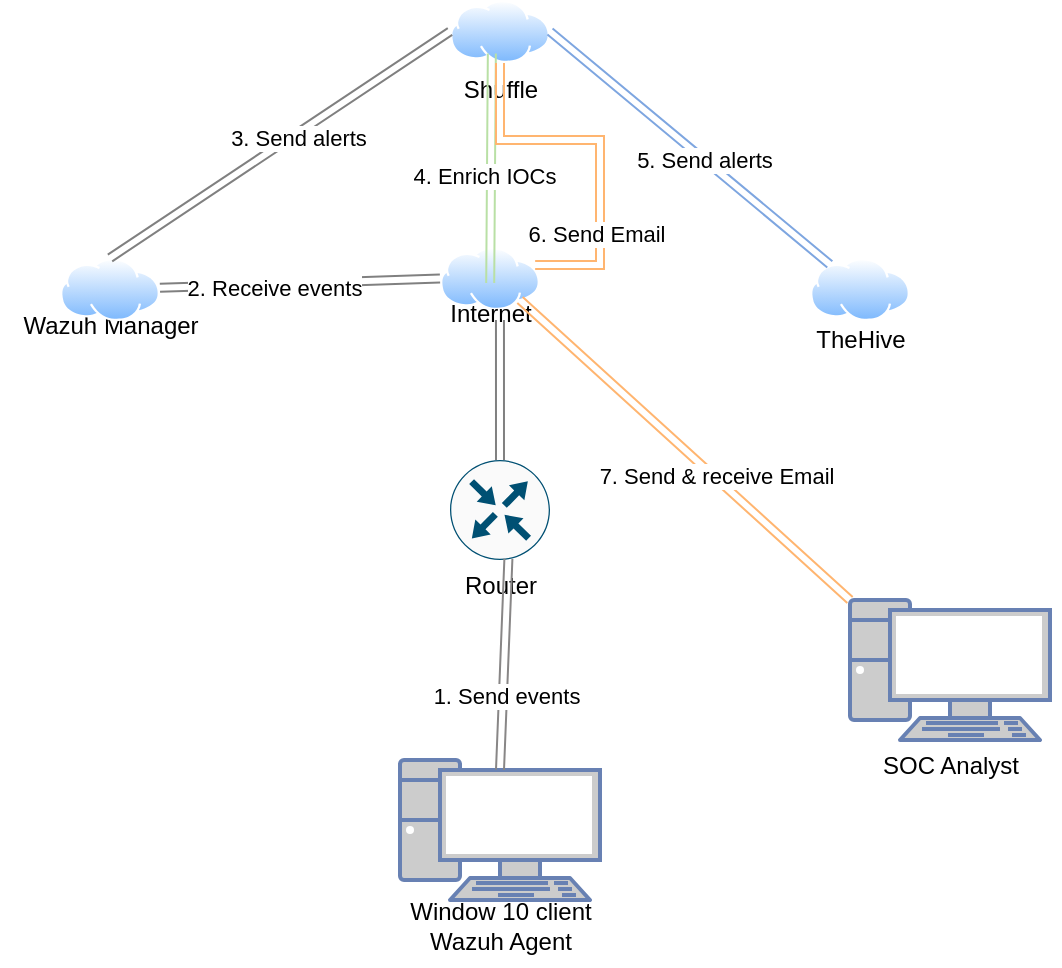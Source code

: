 <mxfile version="26.1.3">
  <diagram name="Page-1" id="pqWXm5i6kp7MMDSexmiv">
    <mxGraphModel dx="651" dy="696" grid="1" gridSize="10" guides="1" tooltips="1" connect="1" arrows="1" fold="1" page="1" pageScale="1" pageWidth="850" pageHeight="1100" math="0" shadow="0">
      <root>
        <mxCell id="0" />
        <mxCell id="1" parent="0" />
        <mxCell id="c5EZf8_61AzU6FCxs0_6-3" value="" style="sketch=0;points=[[0.5,0,0],[1,0.5,0],[0.5,1,0],[0,0.5,0],[0.145,0.145,0],[0.856,0.145,0],[0.855,0.856,0],[0.145,0.855,0]];verticalLabelPosition=bottom;html=1;verticalAlign=top;aspect=fixed;align=center;pointerEvents=1;shape=mxgraph.cisco19.rect;prIcon=router;fillColor=#FAFAFA;strokeColor=#005073;" vertex="1" parent="1">
          <mxGeometry x="275" y="320" width="50" height="50" as="geometry" />
        </mxCell>
        <mxCell id="c5EZf8_61AzU6FCxs0_6-15" value="" style="group" vertex="1" connectable="0" parent="1">
          <mxGeometry x="245" y="470" width="110" height="103" as="geometry" />
        </mxCell>
        <mxCell id="c5EZf8_61AzU6FCxs0_6-1" value="" style="fontColor=#0066CC;verticalAlign=top;verticalLabelPosition=bottom;labelPosition=center;align=center;html=1;outlineConnect=0;fillColor=#CCCCCC;strokeColor=#6881B3;gradientColor=none;gradientDirection=north;strokeWidth=2;shape=mxgraph.networks.pc;" vertex="1" parent="c5EZf8_61AzU6FCxs0_6-15">
          <mxGeometry x="5" width="100" height="70" as="geometry" />
        </mxCell>
        <mxCell id="c5EZf8_61AzU6FCxs0_6-4" value="Window 10 client&lt;div&gt;Wazuh Agent&lt;/div&gt;" style="text;html=1;align=center;verticalAlign=middle;resizable=0;points=[];autosize=1;strokeColor=none;fillColor=none;" vertex="1" parent="c5EZf8_61AzU6FCxs0_6-15">
          <mxGeometry y="63" width="110" height="40" as="geometry" />
        </mxCell>
        <mxCell id="c5EZf8_61AzU6FCxs0_6-16" value="" style="group" vertex="1" connectable="0" parent="1">
          <mxGeometry x="270" y="90" width="60" height="60" as="geometry" />
        </mxCell>
        <mxCell id="c5EZf8_61AzU6FCxs0_6-9" value="Shuffle" style="text;html=1;align=center;verticalAlign=middle;resizable=0;points=[];autosize=1;strokeColor=none;fillColor=none;" vertex="1" parent="c5EZf8_61AzU6FCxs0_6-16">
          <mxGeometry y="30" width="60" height="30" as="geometry" />
        </mxCell>
        <mxCell id="c5EZf8_61AzU6FCxs0_6-10" value="" style="image;aspect=fixed;perimeter=ellipsePerimeter;html=1;align=center;shadow=0;dashed=0;spacingTop=3;image=img/lib/active_directory/internet_cloud.svg;" vertex="1" parent="c5EZf8_61AzU6FCxs0_6-16">
          <mxGeometry x="5" width="50" height="31.5" as="geometry" />
        </mxCell>
        <mxCell id="c5EZf8_61AzU6FCxs0_6-17" value="" style="group" vertex="1" connectable="0" parent="1">
          <mxGeometry x="265" y="213.5" width="60" height="48" as="geometry" />
        </mxCell>
        <mxCell id="c5EZf8_61AzU6FCxs0_6-6" value="" style="image;aspect=fixed;perimeter=ellipsePerimeter;html=1;align=center;shadow=0;dashed=0;spacingTop=3;image=img/lib/active_directory/internet_cloud.svg;" vertex="1" parent="c5EZf8_61AzU6FCxs0_6-17">
          <mxGeometry x="5" width="50" height="31.5" as="geometry" />
        </mxCell>
        <mxCell id="c5EZf8_61AzU6FCxs0_6-8" value="Internet" style="text;html=1;align=center;verticalAlign=middle;resizable=0;points=[];autosize=1;strokeColor=none;fillColor=none;" vertex="1" parent="c5EZf8_61AzU6FCxs0_6-17">
          <mxGeometry y="18" width="60" height="30" as="geometry" />
        </mxCell>
        <mxCell id="c5EZf8_61AzU6FCxs0_6-18" value="" style="group" vertex="1" connectable="0" parent="1">
          <mxGeometry x="445" y="219" width="70" height="56" as="geometry" />
        </mxCell>
        <mxCell id="c5EZf8_61AzU6FCxs0_6-11" value="TheHive" style="text;html=1;align=center;verticalAlign=middle;resizable=0;points=[];autosize=1;strokeColor=none;fillColor=none;" vertex="1" parent="c5EZf8_61AzU6FCxs0_6-18">
          <mxGeometry y="26" width="70" height="30" as="geometry" />
        </mxCell>
        <mxCell id="c5EZf8_61AzU6FCxs0_6-12" value="" style="image;aspect=fixed;perimeter=ellipsePerimeter;html=1;align=center;shadow=0;dashed=0;spacingTop=3;image=img/lib/active_directory/internet_cloud.svg;" vertex="1" parent="c5EZf8_61AzU6FCxs0_6-18">
          <mxGeometry x="10" width="50" height="31.5" as="geometry" />
        </mxCell>
        <mxCell id="c5EZf8_61AzU6FCxs0_6-19" value="" style="group" vertex="1" connectable="0" parent="1">
          <mxGeometry x="470" y="390" width="110" height="103" as="geometry" />
        </mxCell>
        <mxCell id="c5EZf8_61AzU6FCxs0_6-20" value="" style="fontColor=#0066CC;verticalAlign=top;verticalLabelPosition=bottom;labelPosition=center;align=center;html=1;outlineConnect=0;fillColor=#CCCCCC;strokeColor=#6881B3;gradientColor=none;gradientDirection=north;strokeWidth=2;shape=mxgraph.networks.pc;" vertex="1" parent="c5EZf8_61AzU6FCxs0_6-19">
          <mxGeometry x="5" width="100" height="70" as="geometry" />
        </mxCell>
        <mxCell id="c5EZf8_61AzU6FCxs0_6-21" value="SOC Analyst" style="text;html=1;align=center;verticalAlign=middle;resizable=0;points=[];autosize=1;strokeColor=none;fillColor=none;" vertex="1" parent="c5EZf8_61AzU6FCxs0_6-19">
          <mxGeometry x="10" y="68" width="90" height="30" as="geometry" />
        </mxCell>
        <mxCell id="c5EZf8_61AzU6FCxs0_6-22" value="Router" style="text;html=1;align=center;verticalAlign=middle;resizable=0;points=[];autosize=1;strokeColor=none;fillColor=none;" vertex="1" parent="1">
          <mxGeometry x="270" y="368" width="60" height="30" as="geometry" />
        </mxCell>
        <mxCell id="c5EZf8_61AzU6FCxs0_6-24" style="rounded=0;orthogonalLoop=1;jettySize=auto;html=1;exitX=0.5;exitY=0.07;exitDx=0;exitDy=0;exitPerimeter=0;entryX=0.57;entryY=0.047;entryDx=0;entryDy=0;entryPerimeter=0;shape=link;fillColor=#f5f5f5;strokeColor=light-dark(#888686, #959595);" edge="1" parent="1" source="c5EZf8_61AzU6FCxs0_6-1" target="c5EZf8_61AzU6FCxs0_6-22">
          <mxGeometry relative="1" as="geometry" />
        </mxCell>
        <mxCell id="c5EZf8_61AzU6FCxs0_6-25" value="1. Send events" style="edgeLabel;html=1;align=center;verticalAlign=middle;resizable=0;points=[];" vertex="1" connectable="0" parent="c5EZf8_61AzU6FCxs0_6-24">
          <mxGeometry x="-0.293" y="-1" relative="1" as="geometry">
            <mxPoint as="offset" />
          </mxGeometry>
        </mxCell>
        <mxCell id="c5EZf8_61AzU6FCxs0_6-26" value="" style="group" vertex="1" connectable="0" parent="1">
          <mxGeometry x="50" y="219" width="110" height="51.5" as="geometry" />
        </mxCell>
        <mxCell id="c5EZf8_61AzU6FCxs0_6-13" value="Wazuh Manager" style="text;html=1;align=center;verticalAlign=middle;resizable=0;points=[];autosize=1;strokeColor=none;fillColor=none;" vertex="1" parent="c5EZf8_61AzU6FCxs0_6-26">
          <mxGeometry y="19.312" width="110" height="30" as="geometry" />
        </mxCell>
        <mxCell id="c5EZf8_61AzU6FCxs0_6-14" value="" style="image;aspect=fixed;perimeter=ellipsePerimeter;html=1;align=center;shadow=0;dashed=0;spacingTop=3;image=img/lib/active_directory/internet_cloud.svg;container=1;" vertex="1" parent="c5EZf8_61AzU6FCxs0_6-26">
          <mxGeometry x="30" width="50" height="31.5" as="geometry" />
        </mxCell>
        <mxCell id="c5EZf8_61AzU6FCxs0_6-27" style="edgeStyle=orthogonalEdgeStyle;rounded=0;orthogonalLoop=1;jettySize=auto;html=1;exitX=0.5;exitY=0;exitDx=0;exitDy=0;exitPerimeter=0;entryX=0.583;entryY=0.617;entryDx=0;entryDy=0;entryPerimeter=0;shape=link;strokeColor=#808080;" edge="1" parent="1" source="c5EZf8_61AzU6FCxs0_6-3" target="c5EZf8_61AzU6FCxs0_6-8">
          <mxGeometry relative="1" as="geometry" />
        </mxCell>
        <mxCell id="c5EZf8_61AzU6FCxs0_6-31" style="rounded=0;orthogonalLoop=1;jettySize=auto;html=1;exitX=0;exitY=0.5;exitDx=0;exitDy=0;shape=link;strokeColor=#808080;" edge="1" parent="1" source="c5EZf8_61AzU6FCxs0_6-6" target="c5EZf8_61AzU6FCxs0_6-14">
          <mxGeometry relative="1" as="geometry" />
        </mxCell>
        <mxCell id="c5EZf8_61AzU6FCxs0_6-32" value="2. Receive events" style="edgeLabel;html=1;align=center;verticalAlign=middle;resizable=0;points=[];" vertex="1" connectable="0" parent="c5EZf8_61AzU6FCxs0_6-31">
          <mxGeometry x="0.19" y="2" relative="1" as="geometry">
            <mxPoint as="offset" />
          </mxGeometry>
        </mxCell>
        <mxCell id="c5EZf8_61AzU6FCxs0_6-33" style="rounded=0;orthogonalLoop=1;jettySize=auto;html=1;exitX=0.5;exitY=0;exitDx=0;exitDy=0;entryX=0;entryY=0.5;entryDx=0;entryDy=0;shape=link;strokeColor=#808080;" edge="1" parent="1" source="c5EZf8_61AzU6FCxs0_6-14" target="c5EZf8_61AzU6FCxs0_6-10">
          <mxGeometry relative="1" as="geometry" />
        </mxCell>
        <mxCell id="c5EZf8_61AzU6FCxs0_6-34" value="3. Send alerts" style="edgeLabel;html=1;align=center;verticalAlign=middle;resizable=0;points=[];" vertex="1" connectable="0" parent="c5EZf8_61AzU6FCxs0_6-33">
          <mxGeometry x="0.087" y="-2" relative="1" as="geometry">
            <mxPoint as="offset" />
          </mxGeometry>
        </mxCell>
        <mxCell id="c5EZf8_61AzU6FCxs0_6-35" style="rounded=0;orthogonalLoop=1;jettySize=auto;html=1;entryX=0.432;entryY=-0.109;entryDx=0;entryDy=0;entryPerimeter=0;shape=link;strokeColor=#B9E0A5;" edge="1" parent="1" source="c5EZf8_61AzU6FCxs0_6-8" target="c5EZf8_61AzU6FCxs0_6-9">
          <mxGeometry relative="1" as="geometry" />
        </mxCell>
        <mxCell id="c5EZf8_61AzU6FCxs0_6-36" value="4. Enrich IOCs" style="edgeLabel;html=1;align=center;verticalAlign=middle;resizable=0;points=[];" vertex="1" connectable="0" parent="c5EZf8_61AzU6FCxs0_6-35">
          <mxGeometry x="-0.06" y="4" relative="1" as="geometry">
            <mxPoint as="offset" />
          </mxGeometry>
        </mxCell>
        <mxCell id="c5EZf8_61AzU6FCxs0_6-37" style="rounded=0;orthogonalLoop=1;jettySize=auto;html=1;exitX=1;exitY=0.5;exitDx=0;exitDy=0;shape=link;strokeColor=#7EA6E0;" edge="1" parent="1" source="c5EZf8_61AzU6FCxs0_6-10" target="c5EZf8_61AzU6FCxs0_6-12">
          <mxGeometry relative="1" as="geometry" />
        </mxCell>
        <mxCell id="c5EZf8_61AzU6FCxs0_6-38" value="5. Send alerts" style="edgeLabel;html=1;align=center;verticalAlign=middle;resizable=0;points=[];" vertex="1" connectable="0" parent="c5EZf8_61AzU6FCxs0_6-37">
          <mxGeometry x="0.1" relative="1" as="geometry">
            <mxPoint as="offset" />
          </mxGeometry>
        </mxCell>
        <mxCell id="c5EZf8_61AzU6FCxs0_6-39" style="edgeStyle=orthogonalEdgeStyle;rounded=0;orthogonalLoop=1;jettySize=auto;html=1;exitX=0.5;exitY=1;exitDx=0;exitDy=0;entryX=1;entryY=0.25;entryDx=0;entryDy=0;shape=link;strokeColor=#FFB570;" edge="1" parent="1" source="c5EZf8_61AzU6FCxs0_6-10" target="c5EZf8_61AzU6FCxs0_6-6">
          <mxGeometry relative="1" as="geometry">
            <Array as="points">
              <mxPoint x="300" y="160" />
              <mxPoint x="350" y="160" />
              <mxPoint x="350" y="222" />
            </Array>
          </mxGeometry>
        </mxCell>
        <mxCell id="c5EZf8_61AzU6FCxs0_6-40" value="6. Send Email" style="edgeLabel;html=1;align=center;verticalAlign=middle;resizable=0;points=[];" vertex="1" connectable="0" parent="c5EZf8_61AzU6FCxs0_6-39">
          <mxGeometry x="0.475" y="-2" relative="1" as="geometry">
            <mxPoint as="offset" />
          </mxGeometry>
        </mxCell>
        <mxCell id="c5EZf8_61AzU6FCxs0_6-41" style="rounded=0;orthogonalLoop=1;jettySize=auto;html=1;entryX=0;entryY=0;entryDx=0;entryDy=0;entryPerimeter=0;exitX=0.75;exitY=0.283;exitDx=0;exitDy=0;exitPerimeter=0;shape=link;strokeColor=#FFB570;" edge="1" parent="1" source="c5EZf8_61AzU6FCxs0_6-8" target="c5EZf8_61AzU6FCxs0_6-20">
          <mxGeometry relative="1" as="geometry" />
        </mxCell>
        <mxCell id="c5EZf8_61AzU6FCxs0_6-42" value="7. Send &amp;amp; receive Email" style="edgeLabel;html=1;align=center;verticalAlign=middle;resizable=0;points=[];" vertex="1" connectable="0" parent="c5EZf8_61AzU6FCxs0_6-41">
          <mxGeometry x="0.189" relative="1" as="geometry">
            <mxPoint y="-1" as="offset" />
          </mxGeometry>
        </mxCell>
      </root>
    </mxGraphModel>
  </diagram>
</mxfile>
